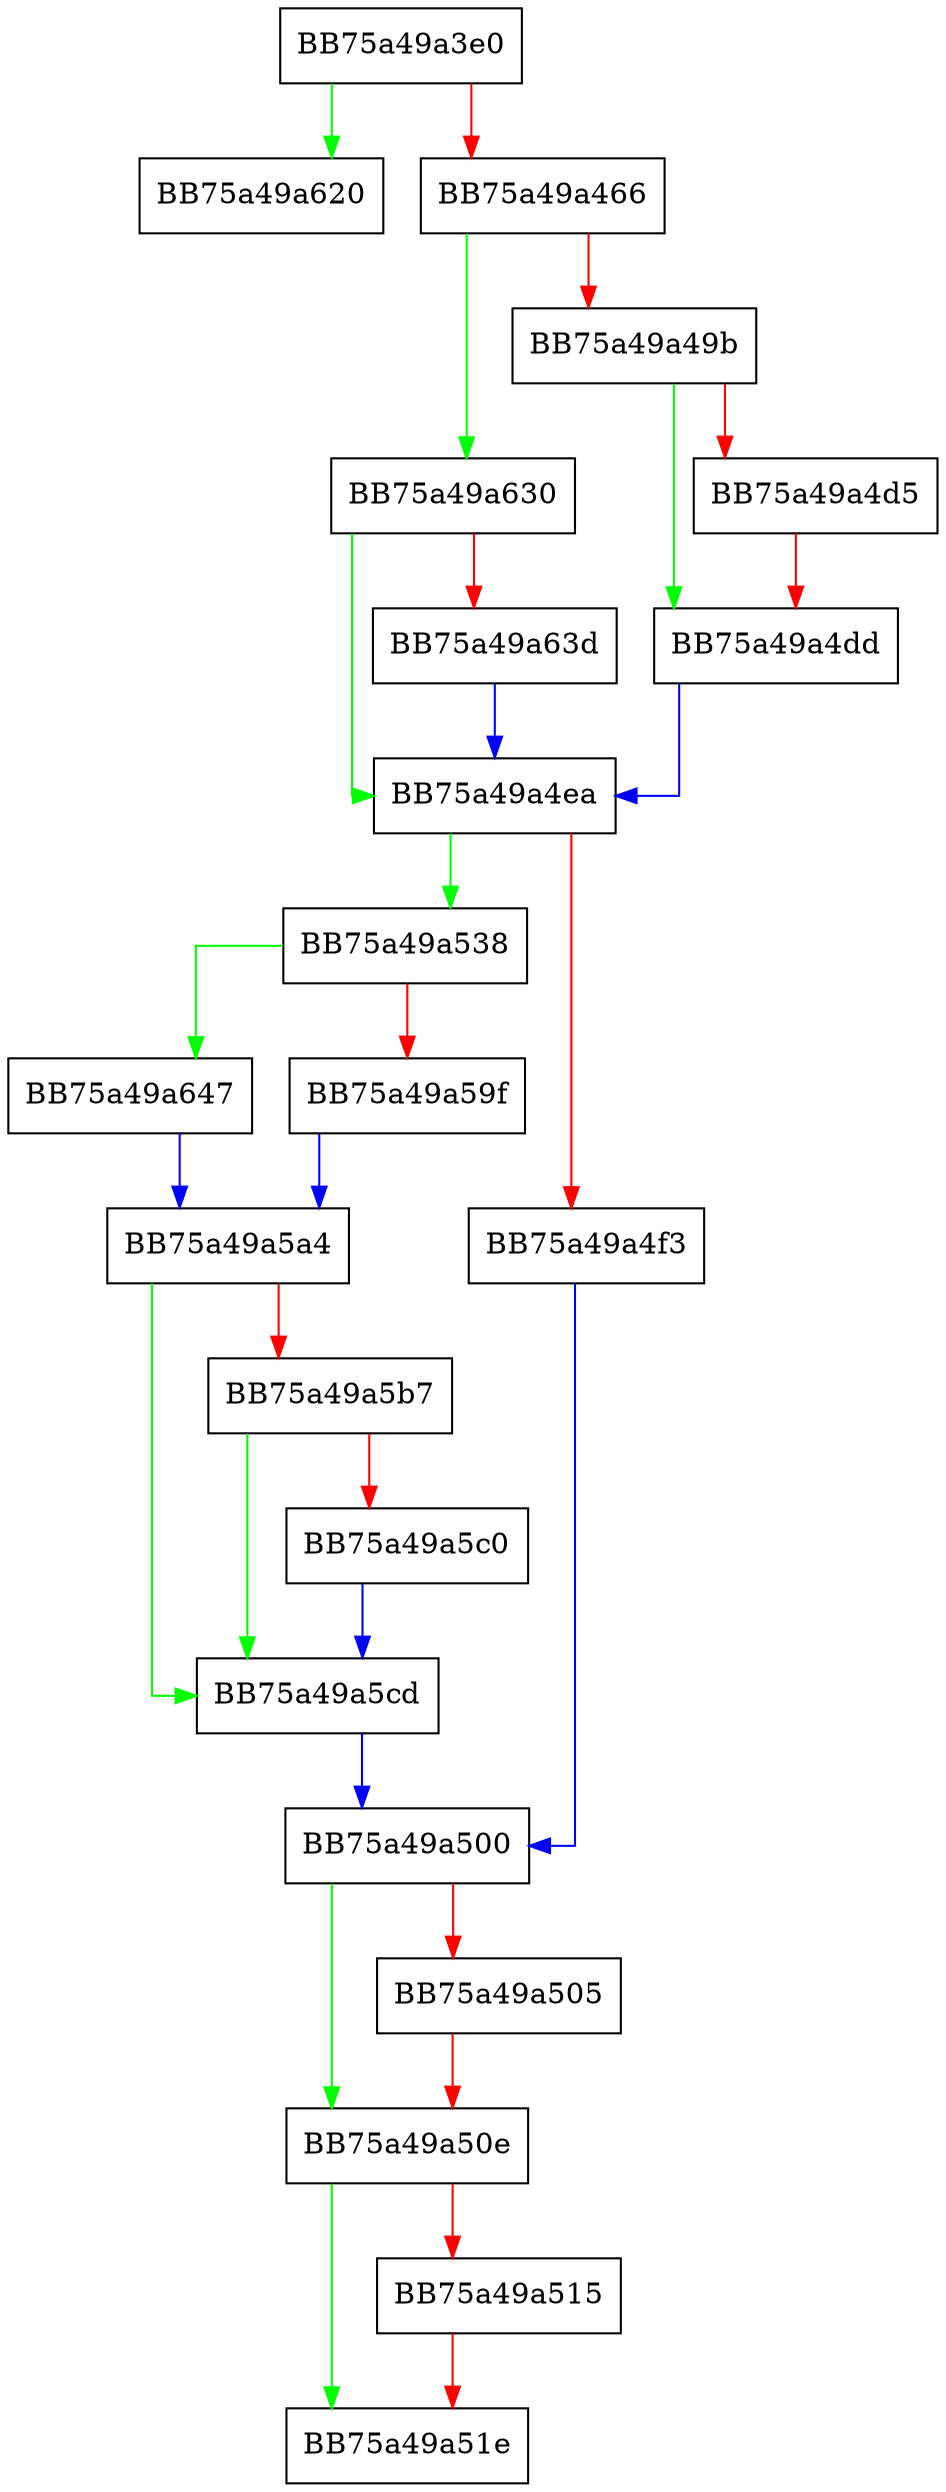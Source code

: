 digraph AnomalyEventLookup {
  node [shape="box"];
  graph [splines=ortho];
  BB75a49a3e0 -> BB75a49a620 [color="green"];
  BB75a49a3e0 -> BB75a49a466 [color="red"];
  BB75a49a466 -> BB75a49a630 [color="green"];
  BB75a49a466 -> BB75a49a49b [color="red"];
  BB75a49a49b -> BB75a49a4dd [color="green"];
  BB75a49a49b -> BB75a49a4d5 [color="red"];
  BB75a49a4d5 -> BB75a49a4dd [color="red"];
  BB75a49a4dd -> BB75a49a4ea [color="blue"];
  BB75a49a4ea -> BB75a49a538 [color="green"];
  BB75a49a4ea -> BB75a49a4f3 [color="red"];
  BB75a49a4f3 -> BB75a49a500 [color="blue"];
  BB75a49a500 -> BB75a49a50e [color="green"];
  BB75a49a500 -> BB75a49a505 [color="red"];
  BB75a49a505 -> BB75a49a50e [color="red"];
  BB75a49a50e -> BB75a49a51e [color="green"];
  BB75a49a50e -> BB75a49a515 [color="red"];
  BB75a49a515 -> BB75a49a51e [color="red"];
  BB75a49a538 -> BB75a49a647 [color="green"];
  BB75a49a538 -> BB75a49a59f [color="red"];
  BB75a49a59f -> BB75a49a5a4 [color="blue"];
  BB75a49a5a4 -> BB75a49a5cd [color="green"];
  BB75a49a5a4 -> BB75a49a5b7 [color="red"];
  BB75a49a5b7 -> BB75a49a5cd [color="green"];
  BB75a49a5b7 -> BB75a49a5c0 [color="red"];
  BB75a49a5c0 -> BB75a49a5cd [color="blue"];
  BB75a49a5cd -> BB75a49a500 [color="blue"];
  BB75a49a630 -> BB75a49a4ea [color="green"];
  BB75a49a630 -> BB75a49a63d [color="red"];
  BB75a49a63d -> BB75a49a4ea [color="blue"];
  BB75a49a647 -> BB75a49a5a4 [color="blue"];
}